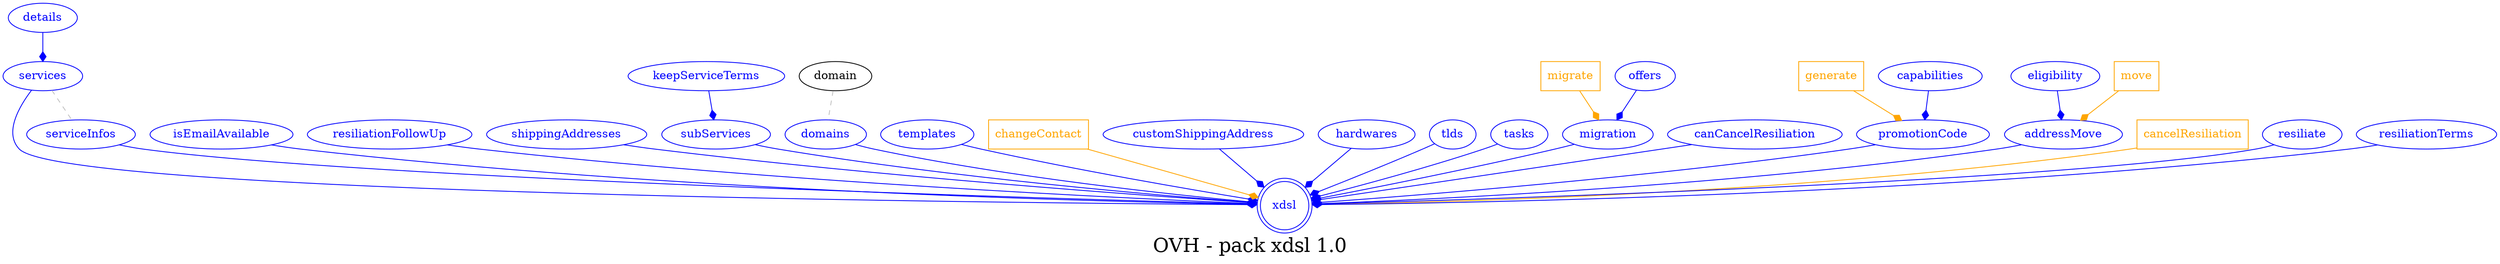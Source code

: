 digraph LexiconGraph {
graph[label="OVH - pack xdsl 1.0", fontsize=24]
splines=true
"xdsl" [color=blue, fontcolor=blue, shape=doublecircle]
"serviceInfos" -> "xdsl" [color=blue, fontcolor=blue, arrowhead=diamond, arrowtail=none]
"serviceInfos" [color=blue, fontcolor=blue, shape=ellipse]
"services" -> "serviceInfos" [color=grey, fontcolor=grey, arrowhead=none, arrowtail=none, style=dashed]
"isEmailAvailable" -> "xdsl" [color=blue, fontcolor=blue, arrowhead=diamond, arrowtail=none]
"isEmailAvailable" [color=blue, fontcolor=blue, shape=ellipse]
"services" -> "xdsl" [color=blue, fontcolor=blue, arrowhead=diamond, arrowtail=none]
"services" [color=blue, fontcolor=blue, shape=ellipse]
"resiliationFollowUp" -> "xdsl" [color=blue, fontcolor=blue, arrowhead=diamond, arrowtail=none]
"resiliationFollowUp" [color=blue, fontcolor=blue, shape=ellipse]
"shippingAddresses" -> "xdsl" [color=blue, fontcolor=blue, arrowhead=diamond, arrowtail=none]
"shippingAddresses" [color=blue, fontcolor=blue, shape=ellipse]
"details" -> "services" [color=blue, fontcolor=blue, arrowhead=diamond, arrowtail=none]
"details" [color=blue, fontcolor=blue, shape=ellipse]
"subServices" -> "xdsl" [color=blue, fontcolor=blue, arrowhead=diamond, arrowtail=none]
"subServices" [color=blue, fontcolor=blue, shape=ellipse]
"keepServiceTerms" -> "subServices" [color=blue, fontcolor=blue, arrowhead=diamond, arrowtail=none]
"keepServiceTerms" [color=blue, fontcolor=blue, shape=ellipse]
"domains" -> "xdsl" [color=blue, fontcolor=blue, arrowhead=diamond, arrowtail=none]
"domains" [color=blue, fontcolor=blue, shape=ellipse]
"domain" -> "domains" [color=grey, fontcolor=grey, arrowhead=none, arrowtail=none, style=dashed]
"templates" -> "xdsl" [color=blue, fontcolor=blue, arrowhead=diamond, arrowtail=none]
"templates" [color=blue, fontcolor=blue, shape=ellipse]
"changeContact" [color=orange, fontcolor=orange, shape=box]
"changeContact" -> "xdsl" [color=orange, fontcolor=orange, arrowhead=diamond, arrowtail=none]
"customShippingAddress" -> "xdsl" [color=blue, fontcolor=blue, arrowhead=diamond, arrowtail=none]
"customShippingAddress" [color=blue, fontcolor=blue, shape=ellipse]
"hardwares" -> "xdsl" [color=blue, fontcolor=blue, arrowhead=diamond, arrowtail=none]
"hardwares" [color=blue, fontcolor=blue, shape=ellipse]
"tlds" -> "xdsl" [color=blue, fontcolor=blue, arrowhead=diamond, arrowtail=none]
"tlds" [color=blue, fontcolor=blue, shape=ellipse]
"tasks" -> "xdsl" [color=blue, fontcolor=blue, arrowhead=diamond, arrowtail=none]
"tasks" [color=blue, fontcolor=blue, shape=ellipse]
"migration" -> "xdsl" [color=blue, fontcolor=blue, arrowhead=diamond, arrowtail=none]
"migration" [color=blue, fontcolor=blue, shape=ellipse]
"migrate" [color=orange, fontcolor=orange, shape=box]
"migrate" -> "migration" [color=orange, fontcolor=orange, arrowhead=diamond, arrowtail=none]
"offers" -> "migration" [color=blue, fontcolor=blue, arrowhead=diamond, arrowtail=none]
"offers" [color=blue, fontcolor=blue, shape=ellipse]
"canCancelResiliation" -> "xdsl" [color=blue, fontcolor=blue, arrowhead=diamond, arrowtail=none]
"canCancelResiliation" [color=blue, fontcolor=blue, shape=ellipse]
"promotionCode" -> "xdsl" [color=blue, fontcolor=blue, arrowhead=diamond, arrowtail=none]
"promotionCode" [color=blue, fontcolor=blue, shape=ellipse]
"generate" [color=orange, fontcolor=orange, shape=box]
"generate" -> "promotionCode" [color=orange, fontcolor=orange, arrowhead=diamond, arrowtail=none]
"capabilities" -> "promotionCode" [color=blue, fontcolor=blue, arrowhead=diamond, arrowtail=none]
"capabilities" [color=blue, fontcolor=blue, shape=ellipse]
"addressMove" -> "xdsl" [color=blue, fontcolor=blue, arrowhead=diamond, arrowtail=none]
"addressMove" [color=blue, fontcolor=blue, shape=ellipse]
"eligibility" -> "addressMove" [color=blue, fontcolor=blue, arrowhead=diamond, arrowtail=none]
"eligibility" [color=blue, fontcolor=blue, shape=ellipse]
"move" [color=orange, fontcolor=orange, shape=box]
"move" -> "addressMove" [color=orange, fontcolor=orange, arrowhead=diamond, arrowtail=none]
"cancelResiliation" [color=orange, fontcolor=orange, shape=box]
"cancelResiliation" -> "xdsl" [color=orange, fontcolor=orange, arrowhead=diamond, arrowtail=none]
"resiliate" -> "xdsl" [color=blue, fontcolor=blue, arrowhead=diamond, arrowtail=none]
"resiliate" [color=blue, fontcolor=blue, shape=ellipse]
"resiliationTerms" -> "xdsl" [color=blue, fontcolor=blue, arrowhead=diamond, arrowtail=none]
"resiliationTerms" [color=blue, fontcolor=blue, shape=ellipse]
}
